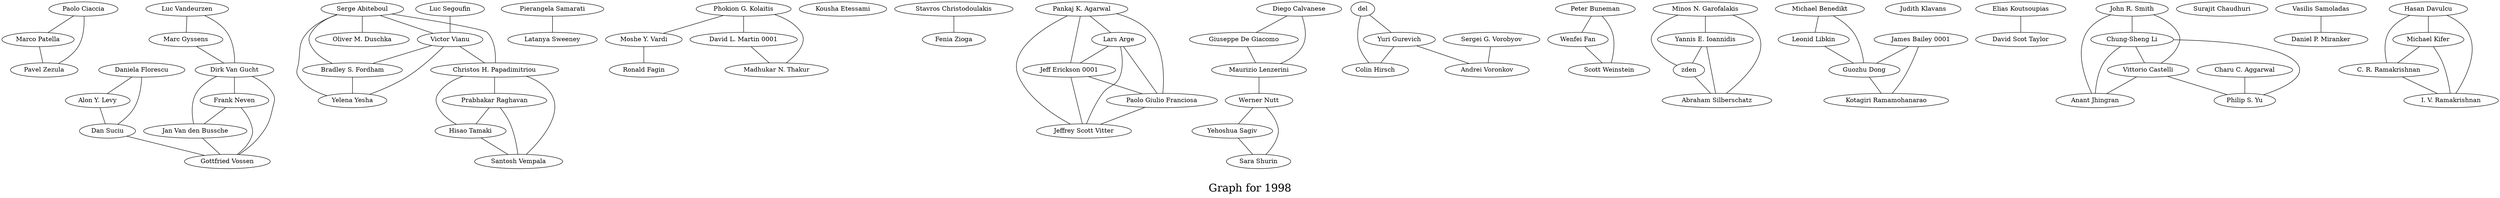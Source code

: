/*****
Graph for 1998
*****/

graph G {
  graph [splines=true overlap=false]
  node  [shape=ellipse, width=0.3, height=0.3]
  0 [label="Paolo Ciaccia"];
  1 [label="Marco Patella"];
  2 [label="Pavel Zezula"];
  3 [label="Daniela Florescu"];
  4 [label="Alon Y. Levy"];
  5 [label="Dan Suciu"];
  6 [label="Serge Abiteboul"];
  7 [label="Oliver M. Duschka"];
  8 [label="Luc Vandeurzen"];
  9 [label="Marc Gyssens"];
  10 [label="Dirk Van Gucht"];
  11 [label="Pierangela Samarati"];
  12 [label="Latanya Sweeney"];
  13 [label="Phokion G. Kolaitis"];
  14 [label="Moshe Y. Vardi"];
  15 [label="Kousha Etessami"];
  16 [label="Frank Neven"];
  17 [label="Jan Van den Bussche"];
  18 [label="Gottfried Vossen"];
  19 [label="Stavros Christodoulakis"];
  20 [label="Fenia Zioga"];
  21 [label="Pankaj K. Agarwal"];
  22 [label="Lars Arge"];
  23 [label="Jeff Erickson 0001"];
  24 [label="Paolo Giulio Franciosa"];
  25 [label="Jeffrey Scott Vitter"];
  26 [label="David L. Martin 0001"];
  27 [label="Madhukar N. Thakur"];
  28 [label="Luc Segoufin"];
  29 [label="Victor Vianu"];
  30 [label="Diego Calvanese"];
  31 [label="Giuseppe De Giacomo"];
  32 [label="Maurizio Lenzerini"];
  33 [label="del"];
  34 [label="Yuri Gurevich"];
  35 [label="Colin Hirsch"];
  36 [label="Peter Buneman"];
  37 [label="Wenfei Fan"];
  38 [label="Scott Weinstein"];
  39 [label="Minos N. Garofalakis"];
  40 [label="Yannis E. Ioannidis"];
  41 [label="zden"];
  42 [label="Abraham Silberschatz"];
  43 [label="Michael Benedikt"];
  44 [label="Leonid Libkin"];
  45 [label="Werner Nutt"];
  46 [label="Yehoshua Sagiv"];
  47 [label="Sara Shurin"];
  48 [label="Judith Klavans"];
  49 [label="Elias Koutsoupias"];
  50 [label="David Scot Taylor"];
  51 [label="Christos H. Papadimitriou"];
  52 [label="Prabhakar Raghavan"];
  53 [label="Hisao Tamaki"];
  54 [label="Santosh Vempala"];
  55 [label="Ronald Fagin"];
  56 [label="John R. Smith"];
  57 [label="Chung-Sheng Li"];
  58 [label="Vittorio Castelli"];
  59 [label="Anant Jhingran"];
  60 [label="Bradley S. Fordham"];
  61 [label="Yelena Yesha"];
  62 [label="Charu C. Aggarwal"];
  63 [label="Philip S. Yu"];
  64 [label="James Bailey 0001"];
  65 [label="Guozhu Dong"];
  66 [label="Kotagiri Ramamohanarao"];
  67 [label="Surajit Chaudhuri"];
  68 [label="Vasilis Samoladas"];
  69 [label="Daniel P. Miranker"];
  70 [label="Hasan Davulcu"];
  71 [label="Michael Kifer"];
  72 [label="C. R. Ramakrishnan"];
  73 [label="I. V. Ramakrishnan"];
  74 [label="Sergei G. Vorobyov"];
  75 [label="Andrei Voronkov"];
  0 -- 1;
  0 -- 2;
  1 -- 2;
  3 -- 4;
  3 -- 5;
  4 -- 5;
  5 -- 18;
  6 -- 7;
  6 -- 29;
  6 -- 51;
  6 -- 60;
  6 -- 61;
  8 -- 9;
  8 -- 10;
  9 -- 10;
  10 -- 16;
  10 -- 17;
  10 -- 18;
  11 -- 12;
  13 -- 14;
  13 -- 26;
  13 -- 27;
  14 -- 55;
  16 -- 17;
  16 -- 18;
  17 -- 18;
  19 -- 20;
  21 -- 22;
  21 -- 23;
  21 -- 24;
  21 -- 25;
  22 -- 23;
  22 -- 24;
  22 -- 25;
  23 -- 24;
  23 -- 25;
  24 -- 25;
  26 -- 27;
  28 -- 29;
  29 -- 51;
  29 -- 60;
  29 -- 61;
  30 -- 31;
  30 -- 32;
  31 -- 32;
  32 -- 45;
  33 -- 34;
  33 -- 35;
  34 -- 35;
  34 -- 75;
  36 -- 37;
  36 -- 38;
  37 -- 38;
  39 -- 40;
  39 -- 41;
  39 -- 42;
  40 -- 41;
  40 -- 42;
  41 -- 42;
  43 -- 44;
  43 -- 65;
  44 -- 65;
  45 -- 46;
  45 -- 47;
  46 -- 47;
  49 -- 50;
  51 -- 52;
  51 -- 53;
  51 -- 54;
  52 -- 53;
  52 -- 54;
  53 -- 54;
  56 -- 57;
  56 -- 58;
  56 -- 59;
  57 -- 58;
  57 -- 59;
  57 -- 63;
  58 -- 59;
  58 -- 63;
  60 -- 61;
  62 -- 63;
  64 -- 65;
  64 -- 66;
  65 -- 66;
  68 -- 69;
  70 -- 71;
  70 -- 72;
  70 -- 73;
  71 -- 72;
  71 -- 73;
  72 -- 73;
  74 -- 75;
  label = "\nGraph for 1998\n";  fontsize=24;
}
